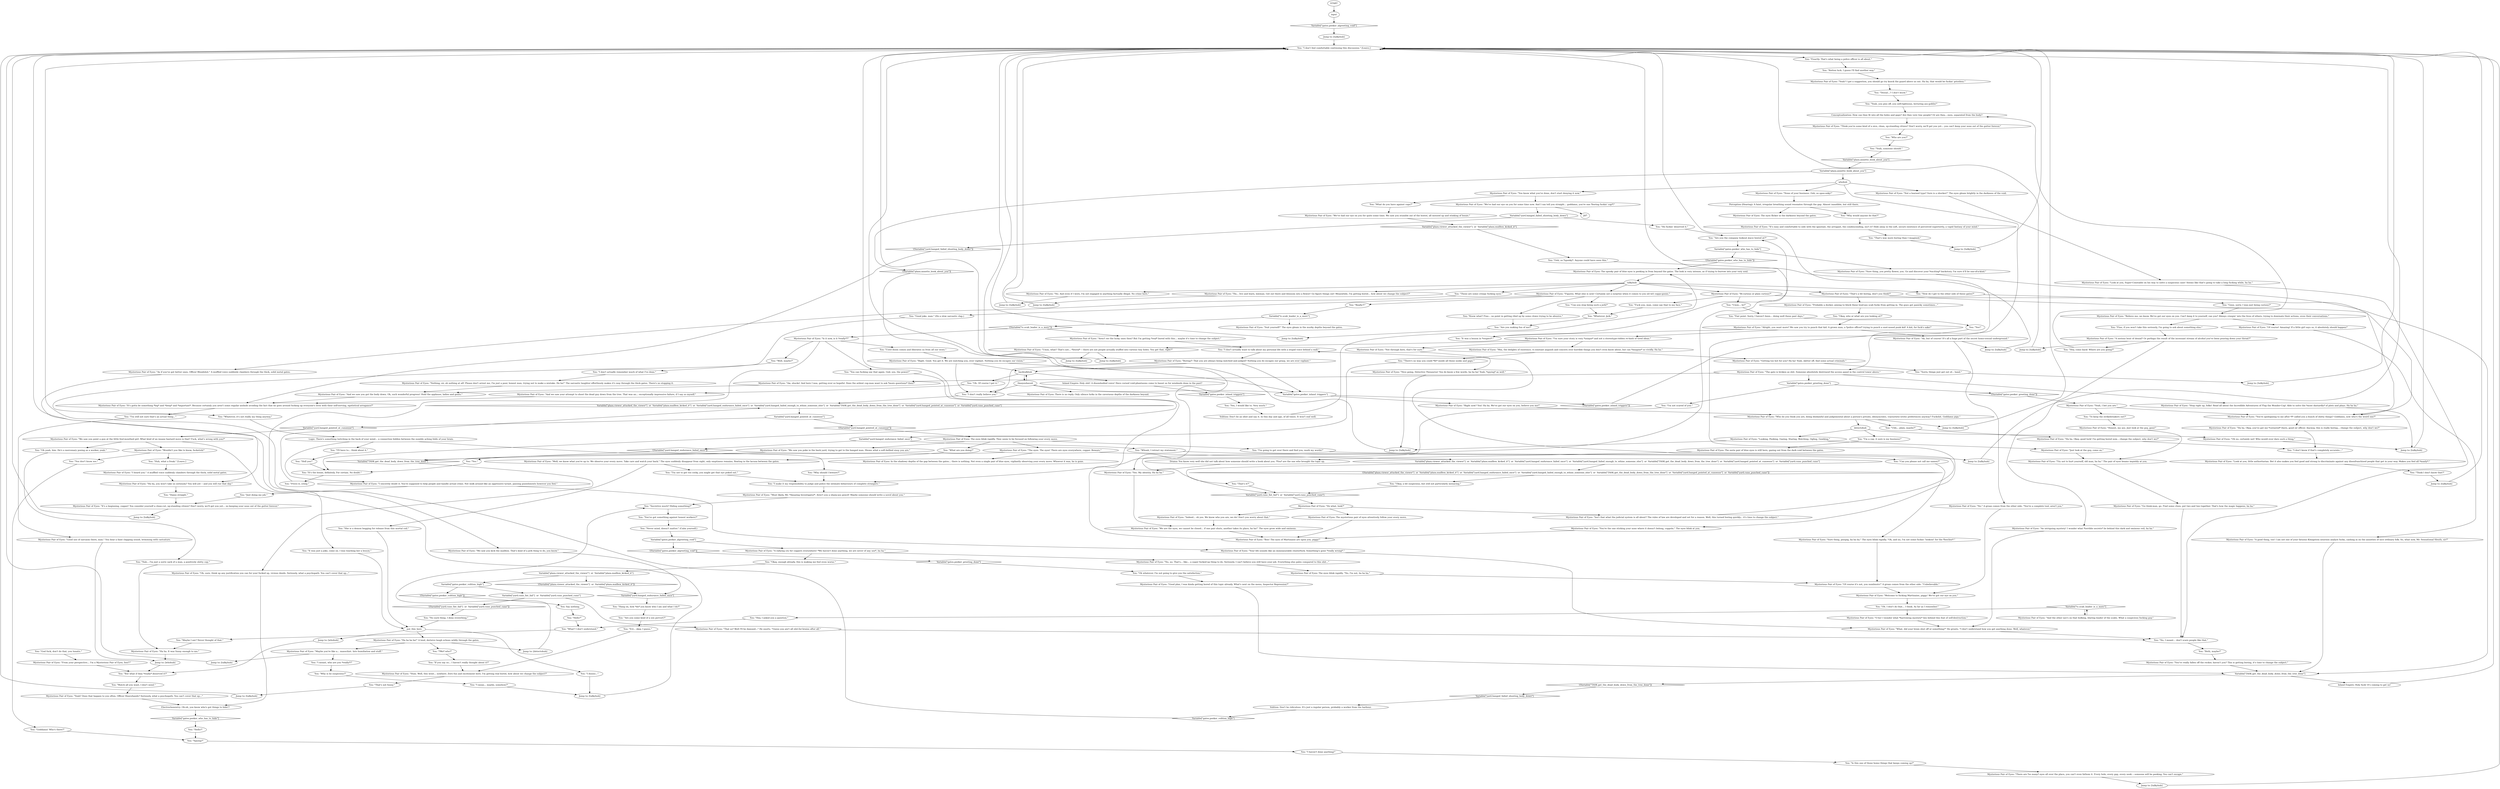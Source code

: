 # GATES / MYSTERIOUS EYES
# Interactable object (the gap in the gates) leads to a dialogue with the spooky pair of eyes.
# ==================================================
digraph G {
	  0 [label="START"];
	  1 [label="input"];
	  2 [label="Mysterious Pair of Eyes: \"We saw you point a gun at the little foul-mouthed girl. What kind of an insane bastard move is that? Fuck, what's wrong with you?\""];
	  3 [label="Mysterious Pair of Eyes: \"As if you've got better ones, Officer Bloodshot.\" A muffled voice suddenly clambers through the thick, solid metal gates."];
	  4 [label="You: \"Umm... bi?\""];
	  5 [label="You: \"Can you stop being such a jerk?\""];
	  6 [label="Mysterious Pair of Eyes: \"Hum. Well, this went... nowhere. Zero fun and excitement here. I'm getting real bored, how about we change the subject?\""];
	  7 [label="Jump to: [talkyhub]"];
	  8 [label="Jump to: [whohub]"];
	  9 [label="You: \"I don't really believe you.\""];
	  10 [label="Mysterious Pair of Eyes: \"Yeah? I got a suggestion, you should go try knock the guard above us out. Ha ha, that would be fuckin' priceless.\""];
	  11 [label="Variable[\"yard.hanged_pointed_at_cunoesse\"]"];
	  12 [label="Variable[\"yard.hanged_pointed_at_cunoesse\"]", shape=diamond];
	  13 [label="!(Variable[\"yard.hanged_pointed_at_cunoesse\"])", shape=diamond];
	  14 [label="Mysterious Pair of Eyes: \"Sure thing, pisspig, ha ha ha.\" The eyes blink rapidly. \"Oh, and no, I'm not some fuckin' 'lookout' for the *leeches*.\""];
	  15 [label="You: \"You can fucking say that again. God, yes, the power!\""];
	  16 [label="You: \"God fuck, don't do that, you lunatic.\""];
	  17 [label="Mysterious Pair of Eyes: \"That's a bit boring, don't you think?\""];
	  18 [label="Mysterious Pair of Eyes: \"Ha ha. Okay, good luck! I'm getting bored now... change the subject, why don't we?\""];
	  19 [label="Jump to: [talkyhub]"];
	  20 [label="You: \"Okay, who or what are you looking at?\""];
	  21 [label="Jump to: [talkyhub]"];
	  22 [label="You: \"I don't actually want to talk about my personal life with a stupid voice behind a wall.\""];
	  23 [label="Mysterious Pair of Eyes: \"Umm, what? That's not... *literal* -- there are not people actually stuffed into various tiny holes. You get that, right?\""];
	  24 [label="Variable[\"yard.hanged_endurance_failed_once\"]"];
	  25 [label="Variable[\"yard.hanged_endurance_failed_once\"]", shape=diamond];
	  26 [label="!(Variable[\"yard.hanged_endurance_failed_once\"])", shape=diamond];
	  27 [label="You: \"Whoah, I retract my statement.\""];
	  28 [label="Jump to: [talkyhub]"];
	  29 [label="Electrochemistry: Oh-oh, you know who's got things to hide!?"];
	  30 [label="Perception (Hearing): A faint, irregular breathing sound resonates through the gap. Almost inaudible, but still there."];
	  31 [label="talkyhub"];
	  32 [label="You: \"I don't feel comfortable continuing this discussion.\" [Leave.]"];
	  33 [label="You: \"How do I get to the other side of these gates?\""];
	  34 [label="Mysterious Pair of Eyes: \"No. And even if I were, I'm not engaged in anything factually illegal. No crime here.\""];
	  35 [label="You: \"Err... okay, I guess.\""];
	  36 [label="You: \"To keep the strikebreakers out?\""];
	  37 [label="Mysterious Pair of Eyes: \"Step right up, folks! Read all about the Incredible Adventures of Flop the Wonder-Cop! Able to solve the *most dastardly* of plots and ploys. Ha ha ha.\""];
	  38 [label="Mysterious Pair of Eyes: \"Yes. My identity. Ha ha ha.\""];
	  39 [label="You: \"You've got something against honest workers?\""];
	  40 [label="Mysterious Pair of Eyes: \"Aren't we the lucky ones then? But I'm getting *real* bored with this... maybe it's time to change the subject.\""];
	  41 [label="Mysterious Pair of Eyes: \"O-ho! I wonder what *harrowing mystery* lies behind this feat of self-destruction.\""];
	  42 [label="You: \"Prove it, creep.\""];
	  43 [label="Variable[\"gates.peeker_inland_triggers\"]"];
	  44 [label="Variable[\"gates.peeker_inland_triggers\"]", shape=diamond];
	  45 [label="!(Variable[\"gates.peeker_inland_triggers\"])", shape=diamond];
	  46 [label="Mysterious Pair of Eyes: \"Right now? You! Ha ha. We've got our eyes on you, believe you me!\""];
	  47 [label="Mysterious Pair of Eyes: \"Alright, you want more? We saw you try to punch that kid. A grown man, a *police officer* trying to punch a snot-nosed punk kid! A kid, for fuck's sake!\""];
	  48 [label="Mysterious Pair of Eyes: \"Do what, look?\""];
	  49 [label="Mysterious Pair of Eyes: \"From your perspective... I'm a Mysterious Pair of Eyes, boo!!\""];
	  50 [label="You: \"Yeah, someone should.\""];
	  51 [label="Mysterious Pair of Eyes: \"Looking. Peeking. Gazing. Staring. Watching. Ogling. Gawking.\""];
	  52 [label="Mysterious Pair of Eyes: \"Well, we know what you're up to. We observe your every move. Take care and watch your back.\" The eyes suddenly disappear from sight, only emptiness remains, floating in the lacuna between the gates."];
	  53 [label="You: \"That's way more boring than I imagined.\""];
	  54 [label="Jump to: [talkyhub]"];
	  55 [label="You: \"Sorry, things just got out of... hand.\""];
	  56 [label="Mysterious Pair of Eyes: \"I'm sure your story is very *unique* and not a stereotype-ridden re-hash of tired ideas.\""];
	  57 [label="You: \"I'm still not sure that's an actual thing...\""];
	  58 [label="Jump to: [talkyhub]"];
	  59 [label="Mysterious Pair of Eyes: \"Welcome to fucking Martinaise, piggy! We've got our eye on you.\""];
	  60 [label="You: \"Are you some kind of a sex pervert?\""];
	  61 [label="Mysterious Pair of Eyes: \"Ha ha ha ha!\" A loud, derisive laugh echoes wildly through the gates."];
	  62 [label="You: \"Whatever. Jerk.\""];
	  63 [label="You: \"*We* who?\""];
	  64 [label="You: \"Oh. I don't do that... I think. As far as I remember.\""];
	  65 [label="You: \"Just doing my job.\""];
	  66 [label="Variable[\"yard.hanged_failed_shooting_body_down\"]"];
	  67 [label="Variable[\"yard.hanged_failed_shooting_body_down\"]", shape=diamond];
	  68 [label="!(Variable[\"yard.hanged_failed_shooting_body_down\"])", shape=diamond];
	  69 [label="You: \"He fuckin' deserved it.\""];
	  70 [label="You: \"It was a lesson in *respect*.\""];
	  71 [label="Mysterious Pair of Eyes: \"Ah, but of course! It's all a huge part of the secret homo-sexual underground.\""];
	  72 [label="Mysterious Pair of Eyes: \"There are *so many* eyes all over the place, you can't even fathom it. Every hole, every gap, every nook -- someone will be peeking. You can't escape.\""];
	  73 [label="You: \"I make it my responsibility to judge and police the intimate behaviours of complete strangers.\""];
	  74 [label="You: \"Uhh... plain, maybe?\""];
	  75 [label="You: \"Fuck you, man, come say that to my face.\""];
	  76 [label="You: \"Know what? Fine... no point in getting riled up by some clown trying to be abusive.\""];
	  77 [label="Jump to: [detectohub]"];
	  78 [label="Jump to: [talkyhub]"];
	  79 [label="Mysterious Pair of Eyes: \"Go think-man, go. Find some clues, put two and two together. That's how the magic happens, ha ha.\""];
	  80 [label="You: \"Hell yes!\""];
	  81 [label="You: \"Well, maybe?\""];
	  82 [label="Mysterious Pair of Eyes: \"We saw you kick the mailbox. That's kind of a jerk thing to do, you know.\""];
	  83 [label="You: \"Ooh, so *spooky*. Anyone could have seen this.\""];
	  84 [label="Inland Empire: Holy shit! A disembodied voice! Have cursed void-phantasms come to haunt us for misdeeds done in the past?"];
	  85 [label="Mysterious Pair of Eyes: \"Ha ha, you won't take us seriously? You will yet -- and you will rue that day.\""];
	  86 [label="Mysterious Pair of Eyes: \"Yeah? Does that happen to you often, Officer Heavyhands? Seriously, what a psychopath. You can't cover that up...\""];
	  87 [label="Jump to: [talkyhub]"];
	  88 [label="Mysterious Pair of Eyes: \"Of course it's not, you numbnuts!\" A groan comes from the other side. \"Unbelievable.\""];
	  89 [label="Mysterious Pair of Eyes: \"Good use of sarcasm there, man.\" You hear a faint clapping sound, brimming with caricature."];
	  90 [label="You: \"Whatever, it's not really my thing anyway.\""];
	  91 [label="Mysterious Pair of Eyes: \"Oh no, certainly not! Who would ever dare such a thing.\""];
	  92 [label="Jump to: [talkyhub]"];
	  93 [label="You: \"No, I meant... don't scare people like that.\""];
	  94 [label="Mysterious Pair of Eyes: The mysterious pair of eyes attentively follow your every move."];
	  95 [label="Variable[\"gates.peeker_algreeting_void\"]"];
	  96 [label="Variable[\"gates.peeker_algreeting_void\"]", shape=diamond];
	  97 [label="!(Variable[\"gates.peeker_algreeting_void\"])", shape=diamond];
	  98 [label="Mysterious Pair of Eyes: \"A rallying cry for coppers everywhere! *We haven't done anything, we are never of any use*, ha ha.\""];
	  99 [label="You: \"Is this one of those homo things that keeps coming up?\""];
	  100 [label="You: \"Really?!\""];
	  101 [label="Mysterious Pair of Eyes: \"No.\" A groan comes from the other side. \"You're a complete tool, aren't you.\""];
	  102 [label="Variable[\"tc.scab_leader_is_a_merc\"]"];
	  103 [label="Variable[\"tc.scab_leader_is_a_merc\"]", shape=diamond];
	  104 [label="!(Variable[\"tc.scab_leader_is_a_merc\"])", shape=diamond];
	  105 [label="Mysterious Pair of Eyes: \"Suit yourself!\" The eyes gleam in the murky depths beyond the gates."];
	  106 [label="You: \"Exactly. That's what being a police officer is all about.\""];
	  107 [label="Mysterious Pair of Eyes: \"Of course! Amazing! If a little girl says so, it absolutely should happen!\""];
	  108 [label="Variable[\"plaza.annette_book_about_you\"]"];
	  109 [label="Variable[\"plaza.annette_book_about_you\"]", shape=diamond];
	  110 [label="!(Variable[\"plaza.annette_book_about_you\"])", shape=diamond];
	  111 [label="whohub"];
	  112 [label="You: \"But what if they *really* deserved it?\""];
	  113 [label="Mysterious Pair of Eyes: \"Your life sounds like an immeasurable clusterfuck. Something's gone *really wrong*.\""];
	  114 [label="Mysterious Pair of Eyes: \"You've really fallen off the rocker, haven't you? This is getting boring, it's time to change the subject.\""];
	  115 [label="Mysterious Pair of Eyes: \"Right. Good. You get it. We are watching you, ever vigilant. Nothing you do escapes our vision.\""];
	  116 [label="Mysterious Pair of Eyes: \"And we saw your attempt to shoot the dead guy down from the tree. That was an... exceptionally impressive failure, if I say so myself.\""];
	  117 [label="Volition: Don't be ridiculous. It's just a regular person, probably a worker from the harbour."];
	  118 [label="You: \"Yes, I would like to. Very much.\""];
	  119 [label="You: \"Huh, what a freak.\" [Leave.]"];
	  120 [label="Mysterious Pair of Eyes: \"The eyes. The eyes! There are eyes everywhere, copper. Beware.\""];
	  121 [label="You: \"If you say so... I haven't really thought about it?\""];
	  122 [label="Mysterious Pair of Eyes: \"Probably a docker, aiming to block these loud-ass scab fucks from getting in. The guys get panicky sometimes...\""];
	  123 [label="Mysterious Pair of Eyes: \"It's easy and comfortable to side with the ignorant, the arrogant, the condescending, isn't it? Hide away in the soft, secure existence of perceived superiority, a vapid fantasy of your mind.\""];
	  124 [label="You: \"Think I don't know that?\""];
	  125 [label="Mysterious Pair of Eyes: \"Mm, the delights of existence. A constant anguish and concern over horrible things you don't even know about, but can *imagine* so vividly. Ha ha.\""];
	  126 [label="Jump to: [talkyhub]"];
	  127 [label="Mysterious Pair of Eyes: \"And we saw you got the body down. Oh, such wonderful progress! Hold the applause, ladies and gents.\""];
	  128 [label="Mysterious Pair of Eyes: \"Oh, sure, think up any justification you can for your fucked up, vicious deeds. Seriously, what a psychopath. You can't cover that up...\""];
	  129 [label="You: \"Are you the company lookout Joyce hinted at?\""];
	  130 [label="Mysterious Pair of Eyes: \"Bi-curious or plain curious?\""];
	  131 [label="Mysterious Pair of Eyes: \"Believe me, we know. We've got our eyes on you. Can't keep it to yourself, can you? Always creepin' into the lives of others, trying to dominate their actions, even their conversations.\""];
	  132 [label="Mysterious Pair of Eyes: \"Most likely, Mr. *Amazing Investigator*. Aren't you a sharp-ass pencil! Maybe someone should write a novel about you.\""];
	  133 [label="Mysterious Pair of Eyes: \"Honest, my ass. Just look at the guy, geez!\""];
	  134 [label="You: \"Never mind, doesn't matter.\" (Calm yourself.)"];
	  135 [label="Mysterious Pair of Eyes: \"Isn't that what the judicial system is all about? The rules of law are developed and set for a reason. Well, this turned boring quickly... it's time to change the subject.\""];
	  136 [label="You: \"Watch all you want, I don't mind.\""];
	  137 [label="backtalkhub"];
	  138 [label="Mysterious Pair of Eyes: \"It's gotta be something *big* and *deep* and *important*. Because certainly you aren't some regular asshole avoiding the fact that he goes around fucking up everyone's lives with their self-serving, egotistical arrogance?\""];
	  139 [label="Mysterious Pair of Eyes: \"What, did your brain shut off or something?\" He grunts. \"I don't understand how you get anything done. Well, whatever.\""];
	  140 [label="You: \"Hello?\""];
	  141 [label="You: \"What are you doing?\""];
	  142 [label="Mysterious Pair of Eyes: \"Figures. What else is new! Certainly not a surprise when it comes to you nit-wit coppo-goons.\""];
	  143 [label="You: \"Maybe I am? Never thought of that.\""];
	  144 [label="You: \"I meant, who are you *really*?\""];
	  145 [label="Mysterious Pair of Eyes: \"The gate is broken as shit. Someone absolutely destroyed the access panel in the control tower above.\""];
	  146 [label="Mysterious Pair of Eyes: \"Nice going, Detective Thesaurus! You do know a few words, ha ha ha! Yeah, *spying* as well.\""];
	  147 [label="You: \"I haven't done anything!\""];
	  148 [label="Mysterious Pair of Eyes: \"We've had our eye on you for some time now. And I can tell you straight... goddamn, you're one *boring fuckin' cop*!\""];
	  149 [label="You: \"Okay, a bit suspicious, but still not particularly menacing.\""];
	  150 [label="theeyeshaveit"];
	  151 [label="Mysterious Pair of Eyes: \"Think you're some kind of a nice, clean, up-standing citizen? Don't worry, we'll get you yet... you can't keep your nose out of the gutter forever.\""];
	  152 [label="Mysterious Pair of Eyes: \"It's a beginning, copper! You consider yourself a clean-cut, up-standing citizen? Don't worry, we'll get you yet... no keeping your nose out of the gutter forever.\""];
	  153 [label="You: \"No such thing. I deny everything.\""];
	  154 [label="Mysterious Pair of Eyes: \"Wouldn't you like to know, fuckstick!\""];
	  155 [label="Variable[\"gates.peeker_who_has_to_hide\"]"];
	  156 [label="Variable[\"gates.peeker_who_has_to_hide\"]", shape=diamond];
	  157 [label="!(Variable[\"gates.peeker_who_has_to_hide\"])", shape=diamond];
	  158 [label="Mysterious Pair of Eyes: \"Sure thing, you pretty flower, you. Go and discover your *exciting* backstory. I'm sure it'll be one-of-a-kind.\""];
	  159 [label="You: \"Goddamn! Who's there?\""];
	  160 [label="You: \"Why would anyone do that?\""];
	  161 [label="Variable[\"gates.peeker_greeting_done\"]"];
	  162 [label="Variable[\"gates.peeker_greeting_done\"]", shape=diamond];
	  163 [label="!(Variable[\"gates.peeker_greeting_done\"])", shape=diamond];
	  164 [label="You: \"I'm not scared of you.\""];
	  165 [label="You: \"Yes.\""];
	  166 [label="You: \"Until doom comes and liberates us from all our woes.\""];
	  167 [label="Mysterious Pair of Eyes: \"Getting too hot for you? Ha ha! Yeah, skitter off, find some actual criminals.\""];
	  168 [label="You: \"Can you please not call me names?\""];
	  169 [label="You: \"You don't know me.\""];
	  170 [label="Mysterious Pair of Eyes: \"Not through here, that's for sure.\""];
	  171 [label="You: \"Geez, sorry. I was just being curious?\""];
	  172 [label="detectohub"];
	  173 [label="You: \"Secretive much? Hiding something?\""];
	  174 [label="Jump to: [whohub]"];
	  175 [label="Mysterious Pair of Eyes: \"We are the eyes, we cannot be closed... if one pair shuts, another takes its place, ha ha!\" The eyes grow wide and ominous."];
	  176 [label="Mysterious Pair of Eyes: \"You're the one sticking your nose where it doesn't belong, coppola.\" The eyes blink at you."];
	  177 [label="You: \"Both, maybe?\""];
	  178 [label="Jump to: [talkyhub]"];
	  179 [label="Variable[\"TASK.get_the_dead_body_down_from_the_tree_done\"]"];
	  180 [label="Variable[\"TASK.get_the_dead_body_down_from_the_tree_done\"]", shape=diamond];
	  181 [label="!(Variable[\"TASK.get_the_dead_body_down_from_the_tree_done\"])", shape=diamond];
	  182 [label="Inland Empire: Holy fuck! It's coming to get us!"];
	  183 [label="You: Say nothing."];
	  184 [label="Mysterious Pair of Eyes: \"And the other eye's on that hulking, blaring leader of the scabs. What a suspicious fucking guy.\""];
	  185 [label="Mysterious Pair of Eyes: \"Who do you think you are, being disdainful and judgemental about a person's private, idiosyncratic, voyeuristic-erotic preferences anyway? Fuckshit. Goddamn pigs.\""];
	  186 [label="Jump to: [talkyhub]"];
	  187 [label="You: \"I don't know if that's completely accurate...\""];
	  188 [label="You: \"Fine, if you won't take this seriously, I'm going to ask about something else.\""];
	  189 [label="Mysterious Pair of Eyes: \"You know what you've done, don't start denying it now.\""];
	  190 [label="Mysterious Pair of Eyes: \"Look at you, little authoritarian. Bet it also makes you feel good and strong to discriminate against any disenfranchised people that get in your way. Makes you feel all *manly*.\""];
	  191 [label="You: \"It's the booze, definitely. For certain. No doubt.\""];
	  192 [label="Mysterious Pair of Eyes: \"An intriguing mystery! I wonder what *terrible secrets* lie behind this dark and ominous veil, ha ha.\""];
	  193 [label="You: \"Yeah, you piss off, you self-righteous, lecturing ass-goblin!\""];
	  194 [label="You: \"She is a demon begging for release from this mortal coil.\""];
	  195 [label="You: \"It was just a joke, come on. I was teaching her a lesson.\""];
	  196 [label="You: \"Oh yeah, him. He's a mercenary posing as a worker, yeah.\""];
	  197 [label="You: \"Hey, I asked you a question.\""];
	  198 [label="Mysterious Pair of Eyes: \"We saw you puke in the back yard, trying to get to the hanged man. Shows what a soft-bellied sissy you are.\""];
	  199 [label="You: \"Hang on, how *do* you know who I am and what I do?\""];
	  200 [label="Mysterious Pair of Eyes: \"Ha... live and learn, lawman. Get out there and blossom into a flower! Go figure things out! Meanwhile, I'm getting bored... how about we change the subject?\""];
	  201 [label="Mysterious Pair of Eyes: \"Ha ha. It was funny enough to me.\""];
	  202 [label="Jump to: [talkyhub]"];
	  203 [label="Mysterious Pair of Eyes: \"Look at you, Super-Constable on his way to solve a suspicious case! Seems like that's going to take a long fucking while, ha ha.\""];
	  204 [label="Jump to: [talkyhub]"];
	  205 [label="Mysterious Pair of Eyes: \"Boo! The eyes of Martinaise are upon you, piggy!\""];
	  206 [label="Drama: You know very well she did not talk about how someone should write a book about you. *You* are the one who brought the topic up."];
	  207 [label="Mysterious Pair of Eyes: \"A good thing, too! I am not one of your fatuous Königstein neurosis analyst fucks, cashing in on the anxieties of nice ordinary folk. So, what now, Mr. Sensational Sleuth, sir?\""];
	  208 [label="Mysterious Pair of Eyes: \"Boring?! That you are always being watched and judged? Nothing you do escapes our grasp, we are ever vigilant.\""];
	  209 [label="Jump to: [talkyhub]"];
	  210 [label="Jump to: [talkyhub]"];
	  211 [label="Mysterious Pair of Eyes: The eyes blink rapidly. \"No, I'm not, ha ha ha.\""];
	  212 [label="Volition: Don't be an idiot and say it. In this day and age, of all times. It won't end well."];
	  213 [label="You: \"Hello?\""];
	  214 [label="Mysterious Pair of Eyes: The eyes flicker in the darkness beyond the gates."];
	  215 [label="Mysterious Pair of Eyes: \"I heard you.\" A muffled voice suddenly clambers through the thick, solid metal gates."];
	  216 [label="You: \"What? I don't understand.\""];
	  217 [label="Mysterious Pair of Eyes: \"You're apologizing to me after *I* called you a bunch of shitty things? Goddamn, now who's the weird one?\""];
	  218 [label="You: \"Yes!\""];
	  219 [label="Mysterious Pair of Eyes: \"Indeed... oh yes. We know who you are, we do! Don't you worry about that.\""];
	  220 [label="Mysterious Pair of Eyes: The eerie pair of blue eyes is still here, gazing out from the dark void between the gates."];
	  221 [label="You: \"Oh whatever, I'm not going to give you the satisfaction.\""];
	  222 [label="You: \"Okay, enough already, this is making me feel even worse.\""];
	  223 [label="You: \"There's no way you could *fit* inside all those nooks and gaps.\""];
	  224 [label="Mysterious Pair of Eyes: There is no reply. Only silence lurks in the cavernous depths of the darkness beyond."];
	  225 [label="Conceptualization: How can they fit into all the holes and gaps? Are they very tiny people? Or are they... eyes, separated from the body?"];
	  226 [label="Jump to: [talkyhub]"];
	  227 [label="You: \"Who are you?\""];
	  228 [label="You: \"Those are some creepy fucking eyes.\""];
	  229 [label="You: \"I'm going to get over there and find you, mark my words!\""];
	  230 [label="Mysterious Pair of Eyes: \"Maybe you're like a... masochist. Into humiliation and stuff.\""];
	  231 [label="Mysterious Pair of Eyes: \"Ha ha. Okay, you've got me *cornered* there, good sir officer. Anyway, this is really boring... change the subject, why don't we?\""];
	  232 [label="You: \"Are you making fun of me?\""];
	  233 [label="You: \"I'm a cop, it sure is my business!\""];
	  234 [label="You: \"I dunno...\""];
	  235 [label="You: \"I'll have to... think about it.\""];
	  236 [label="Mysterious Pair of Eyes: \"I sincerely doubt it. You're supposed to help people and handle actual crime. Not walk around like an oppressive tyrant, passing punishments however you feel.\""];
	  237 [label="You: \"I don't actually remember much of what I've done.\""];
	  238 [label="You: \"What do you have against cops?\""];
	  239 [label="Mysterious Pair of Eyes: \"No, no. That's... like... a super fucked-up thing to do. Seriously, I can't believe you still have your job. Everything else pales compared to this shit...\""];
	  240 [label="put_this_here"];
	  241 [label="Mysterious Pair of Eyes: The spooky pair of blue eyes is peeking in from beyond the gates. The look is very intense, as if trying to burrow into your very soul."];
	  242 [label="Mysterious Pair of Eyes: \"Yeah, I bet you are.\""];
	  243 [label="You: \"Fair point. Sorry, I haven't been... doing well these past days.\""];
	  244 [label="You: \"Good joke, man.\" (Do a slow sarcastic clap.)"];
	  245 [label="Mysterious Pair of Eyes: \"None of your business. Ooh, so spoo-ooky!\""];
	  246 [label="You: \"Why is he suspicious?\""];
	  247 [label="Mysterious Pair of Eyes: \"Is it now, is it *really*?\""];
	  248 [label="You: \"Rotten luck. I guess I'll find another way.\""];
	  249 [label="Mysterious Pair of Eyes: \"Aw, shucks! And here I was, getting ever so hopeful. Does the ardent cop-man want to ask *more questions* then?\""];
	  250 [label="Mysterious Pair of Eyes: \"Good plan, I was kinda getting bored of this topic already. What's next on the menu, Inspector Repression?\""];
	  251 [label="Variable[\"plaza.viewer_attacked_the_viewer\"]  or  Variable[\"plaza.mailbox_kicked_it\"]"];
	  252 [label="Variable[\"plaza.viewer_attacked_the_viewer\"]  or  Variable[\"plaza.mailbox_kicked_it\"]", shape=diamond];
	  253 [label="!(Variable[\"plaza.viewer_attacked_the_viewer\"]  or  Variable[\"plaza.mailbox_kicked_it\"])", shape=diamond];
	  254 [label="Variable[\"gates.peeker_volition_high\"]"];
	  255 [label="Variable[\"gates.peeker_volition_high\"]", shape=diamond];
	  256 [label="!(Variable[\"gates.peeker_volition_high\"])", shape=diamond];
	  257 [label="Variable[\"yard.cuno_fist_fail\"]  or  Variable[\"yard.cuno_punched_cuno\"]"];
	  258 [label="Variable[\"yard.cuno_fist_fail\"]  or  Variable[\"yard.cuno_punched_cuno\"]", shape=diamond];
	  259 [label="!(Variable[\"yard.cuno_fist_fail\"]  or  Variable[\"yard.cuno_punched_cuno\"])", shape=diamond];
	  260 [label="Mysterious Pair of Eyes: \"That so? Well I'll be damned...\" He snorts. \"Guess you ain't all shit-for-brains after all.\""];
	  261 [label="You: \"Nah... I'm just a sorry sack of a man, a positively shitty cop.\""];
	  262 [label="Jump to: [talkyhub]"];
	  263 [label="You: \"That's not funny.\""];
	  264 [label="Mysterious Pair of Eyes: \"Not a learned type? Sure is a shocker!\" The eyes gleam brightly in the darkness of the void."];
	  265 [label="Logic: There's something twitching in the back of your mind... a connection hidden between the numbly aching folds of your brain."];
	  266 [label="Mysterious Pair of Eyes: \"Try not to hurt yourself, old man, ha ha.\" The pair of eyes beams impishly at you."];
	  267 [label="Mysterious Pair of Eyes: \"A serious bout of denial? Or perhaps the result of the incessant stream of alcohol you've been pouring down your throat?\""];
	  268 [label="Mysterious Pair of Eyes: \"Nothing, sir, oh nothing at all! Please don't arrest me, I'm just a poor, honest man, trying not to make a mistake. Ha ha!\" The sarcastic laughter effortlessly makes it's way through the thick gates. There's no stopping it."];
	  269 [label="Mysterious Pair of Eyes: \"We've had our eye on you for quite some time. We saw you stumble out of the hostel, all messed up and stinking of booze.\""];
	  270 [label="Mysterious Pair of Eyes: The eyes blink rapidly. They seem to be focused on following your every move."];
	  271 [label="You: \"Spying?\""];
	  272 [label="Mysterious Pair of Eyes: \"Just look at the guy, come on.\""];
	  273 [label="You: \"I mean... maybe, somehow?\""];
	  274 [label="You: \"Why should I beware?\""];
	  275 [label="Mysterious Pair of Eyes: In the shadowy depths of the gap between the gates... there is nothing. Not even a single pair of blue eyes, vigilantly observing your every move. Whoever it was, he is gone."];
	  276 [label="Jump to: [talkyhub]"];
	  277 [label="You: \"Denial...? I don't know.\""];
	  278 [label="You: \"Hey, come back! Where are you going?\""];
	  279 [label="You: \"Try not to get too cocky, you might get that eye poked out.\""];
	  280 [label="Variable[\"plaza.viewer_attacked_the_viewer\"]  or  Variable[\"plaza.mailbox_kicked_it\"]  or  Variable[\"yard.hanged_endurance_failed_once\"]  or  Variable[\"yard.hanged_failed_enough_to_whine_someone_else\"]  or  Variable[\"TASK.get_the_dead_body_down_from_the_tree_done\"]  or  Variable[\"yard.hanged_pointed_at_cunoesse\"]  or  Variable[\"yard.cuno_punched_cuno\"]"];
	  281 [label="Variable[\"plaza.viewer_attacked_the_viewer\"]  or  Variable[\"plaza.mailbox_kicked_it\"]  or  Variable[\"yard.hanged_endurance_failed_once\"]  or  Variable[\"yard.hanged_failed_enough_to_whine_someone_else\"]  or  Variable[\"TASK.get_the_dead_body_down_from_the_tree_done\"]  or  Variable[\"yard.hanged_pointed_at_cunoesse\"]  or  Variable[\"yard.cuno_punched_cuno\"]", shape=diamond];
	  282 [label="!(Variable[\"plaza.viewer_attacked_the_viewer\"]  or  Variable[\"plaza.mailbox_kicked_it\"]  or  Variable[\"yard.hanged_endurance_failed_once\"]  or  Variable[\"yard.hanged_failed_enough_to_whine_someone_else\"]  or  Variable[\"TASK.get_the_dead_body_down_from_the_tree_done\"]  or  Variable[\"yard.hanged_pointed_at_cunoesse\"]  or  Variable[\"yard.cuno_punched_cuno\"])", shape=diamond];
	  283 [label="You: \"That's it?\""];
	  284 [label="You: \"Oh. Of course I get it.\""];
	  285 [label="Jump to: [talkyhub]"];
	  286 [label="You: \"Damn straight.\""];
	  0 -> 1
	  1 -> 96
	  2 -> 154
	  2 -> 195
	  2 -> 196
	  3 -> 85
	  4 -> 243
	  5 -> 62
	  6 -> 263
	  7 -> 32
	  8 -> 112
	  9 -> 281
	  10 -> 277
	  11 -> 12
	  11 -> 13
	  12 -> 2
	  13 -> 270
	  14 -> 88
	  15 -> 191
	  16 -> 49
	  17 -> 217
	  17 -> 122
	  18 -> 187
	  19 -> 32
	  20 -> 47
	  21 -> 32
	  22 -> 208
	  23 -> 285
	  23 -> 54
	  24 -> 26
	  24 -> 27
	  25 -> 199
	  26 -> 180
	  27 -> 168
	  28 -> 32
	  29 -> 156
	  30 -> 160
	  30 -> 214
	  31 -> 33
	  31 -> 130
	  31 -> 34
	  31 -> 228
	  31 -> 200
	  31 -> 142
	  31 -> 17
	  32 -> 106
	  33 -> 171
	  34 -> 186
	  35 -> 6
	  36 -> 133
	  37 -> 78
	  38 -> 175
	  39 -> 134
	  40 -> 22
	  41 -> 139
	  42 -> 281
	  43 -> 45
	  43 -> 46
	  44 -> 118
	  45 -> 32
	  46 -> 185
	  47 -> 56
	  47 -> 70
	  47 -> 71
	  48 -> 219
	  48 -> 94
	  48 -> 135
	  49 -> 112
	  50 -> 109
	  51 -> 272
	  51 -> 21
	  52 -> 194
	  52 -> 279
	  53 -> 209
	  54 -> 32
	  55 -> 87
	  56 -> 170
	  56 -> 125
	  56 -> 23
	  57 -> 89
	  58 -> 32
	  59 -> 64
	  60 -> 35
	  61 -> 77
	  61 -> 230
	  61 -> 63
	  62 -> 232
	  63 -> 121
	  64 -> 41
	  65 -> 152
	  66 -> 68
	  66 -> 69
	  67 -> 117
	  68 -> 138
	  69 -> 129
	  70 -> 129
	  71 -> 58
	  71 -> 101
	  72 -> 226
	  73 -> 132
	  74 -> 18
	  75 -> 62
	  76 -> 232
	  77 -> 173
	  78 -> 32
	  79 -> 93
	  80 -> 191
	  81 -> 237
	  82 -> 25
	  83 -> 258
	  84 -> 44
	  85 -> 286
	  86 -> 29
	  87 -> 32
	  88 -> 59
	  89 -> 8
	  90 -> 265
	  91 -> 78
	  92 -> 32
	  93 -> 177
	  94 -> 205
	  95 -> 97
	  95 -> 98
	  96 -> 276
	  97 -> 162
	  98 -> 222
	  98 -> 239
	  99 -> 72
	  100 -> 102
	  101 -> 59
	  102 -> 104
	  102 -> 105
	  103 -> 184
	  103 -> 197
	  104 -> 40
	  104 -> 247
	  106 -> 248
	  107 -> 207
	  108 -> 110
	  108 -> 111
	  109 -> 108
	  110 -> 38
	  111 -> 264
	  111 -> 145
	  111 -> 245
	  111 -> 189
	  112 -> 136
	  113 -> 139
	  114 -> 179
	  115 -> 9
	  115 -> 137
	  115 -> 43
	  116 -> 138
	  117 -> 255
	  118 -> 212
	  119 -> 215
	  120 -> 280
	  120 -> 275
	  120 -> 165
	  121 -> 6
	  122 -> 20
	  123 -> 53
	  124 -> 126
	  125 -> 223
	  125 -> 167
	  126 -> 32
	  127 -> 138
	  128 -> 29
	  129 -> 155
	  130 -> 217
	  130 -> 75
	  130 -> 4
	  131 -> 107
	  131 -> 188
	  132 -> 173
	  133 -> 266
	  134 -> 95
	  135 -> 22
	  136 -> 86
	  137 -> 284
	  137 -> 150
	  137 -> 84
	  138 -> 57
	  139 -> 93
	  140 -> 216
	  141 -> 52
	  142 -> 244
	  142 -> 100
	  142 -> 5
	  142 -> 76
	  143 -> 201
	  144 -> 246
	  145 -> 161
	  145 -> 249
	  145 -> 37
	  146 -> 21
	  147 -> 99
	  148 -> 66
	  148 -> 287
	  149 -> 258
	  150 -> 224
	  150 -> 9
	  150 -> 137
	  150 -> 43
	  151 -> 227
	  152 -> 210
	  153 -> 240
	  154 -> 169
	  154 -> 119
	  155 -> 157
	  155 -> 158
	  156 -> 213
	  157 -> 241
	  158 -> 179
	  159 -> 271
	  160 -> 123
	  161 -> 163
	  161 -> 164
	  162 -> 221
	  163 -> 242
	  164 -> 73
	  165 -> 191
	  166 -> 115
	  167 -> 55
	  168 -> 14
	  169 -> 159
	  170 -> 146
	  171 -> 131
	  172 -> 233
	  172 -> 91
	  172 -> 51
	  173 -> 39
	  174 -> 112
	  175 -> 205
	  176 -> 205
	  177 -> 114
	  178 -> 32
	  179 -> 181
	  179 -> 182
	  180 -> 128
	  181 -> 67
	  182 -> 32
	  183 -> 140
	  184 -> 103
	  185 -> 74
	  185 -> 172
	  185 -> 28
	  186 -> 32
	  187 -> 190
	  188 -> 267
	  189 -> 148
	  189 -> 238
	  190 -> 124
	  191 -> 42
	  192 -> 139
	  193 -> 225
	  194 -> 240
	  195 -> 240
	  196 -> 261
	  197 -> 216
	  198 -> 180
	  199 -> 60
	  200 -> 7
	  201 -> 8
	  202 -> 32
	  203 -> 93
	  204 -> 32
	  205 -> 32
	  206 -> 38
	  207 -> 179
	  208 -> 9
	  208 -> 137
	  208 -> 43
	  209 -> 32
	  210 -> 32
	  211 -> 88
	  212 -> 241
	  213 -> 271
	  215 -> 85
	  216 -> 143
	  217 -> 231
	  218 -> 176
	  219 -> 175
	  220 -> 206
	  221 -> 250
	  222 -> 251
	  223 -> 24
	  225 -> 151
	  226 -> 32
	  227 -> 50
	  228 -> 3
	  229 -> 19
	  230 -> 144
	  230 -> 262
	  231 -> 187
	  232 -> 92
	  233 -> 220
	  234 -> 204
	  235 -> 80
	  236 -> 65
	  236 -> 113
	  237 -> 268
	  238 -> 269
	  239 -> 211
	  240 -> 234
	  240 -> 61
	  240 -> 174
	  241 -> 31
	  242 -> 217
	  242 -> 36
	  243 -> 218
	  244 -> 90
	  245 -> 30
	  246 -> 273
	  247 -> 81
	  247 -> 82
	  247 -> 166
	  247 -> 15
	  248 -> 10
	  249 -> 127
	  250 -> 179
	  251 -> 253
	  251 -> 254
	  252 -> 83
	  253 -> 25
	  254 -> 256
	  254 -> 257
	  255 -> 32
	  256 -> 183
	  257 -> 259
	  257 -> 260
	  258 -> 48
	  259 -> 153
	  260 -> 93
	  261 -> 201
	  262 -> 32
	  263 -> 202
	  264 -> 203
	  265 -> 274
	  265 -> 235
	  265 -> 236
	  266 -> 79
	  267 -> 192
	  267 -> 178
	  267 -> 278
	  268 -> 127
	  269 -> 252
	  270 -> 120
	  270 -> 229
	  270 -> 141
	  270 -> 198
	  271 -> 147
	  272 -> 266
	  273 -> 204
	  274 -> 73
	  276 -> 32
	  277 -> 193
	  278 -> 225
	  279 -> 73
	  280 -> 282
	  280 -> 283
	  281 -> 11
	  282 -> 149
	  283 -> 258
	  284 -> 116
	  285 -> 32
	  286 -> 152
}

